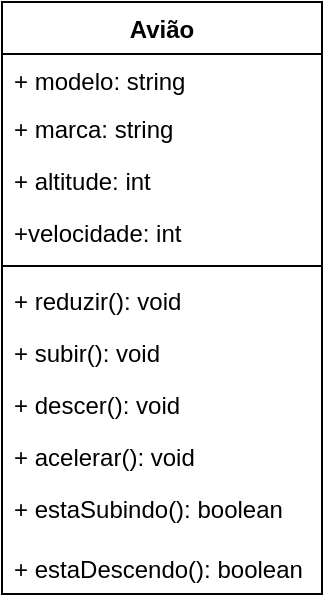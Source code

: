 <mxfile version="20.8.23" type="github">
  <diagram name="Página-1" id="DnmdfgA8noA33Kx1m2ER">
    <mxGraphModel dx="1434" dy="739" grid="1" gridSize="10" guides="1" tooltips="1" connect="1" arrows="1" fold="1" page="1" pageScale="1" pageWidth="827" pageHeight="1169" math="0" shadow="0">
      <root>
        <mxCell id="0" />
        <mxCell id="1" parent="0" />
        <mxCell id="Nt1aSOAqX1bRklwKCe8I-15" value="Avião" style="swimlane;fontStyle=1;align=center;verticalAlign=top;childLayout=stackLayout;horizontal=1;startSize=26;horizontalStack=0;resizeParent=1;resizeParentMax=0;resizeLast=0;collapsible=1;marginBottom=0;" vertex="1" parent="1">
          <mxGeometry x="334" y="70" width="160" height="296" as="geometry" />
        </mxCell>
        <mxCell id="Nt1aSOAqX1bRklwKCe8I-6" value="+ modelo: string&#xa;" style="text;strokeColor=none;fillColor=none;align=left;verticalAlign=top;spacingLeft=4;spacingRight=4;overflow=hidden;rotatable=0;points=[[0,0.5],[1,0.5]];portConstraint=eastwest;" vertex="1" parent="Nt1aSOAqX1bRklwKCe8I-15">
          <mxGeometry y="26" width="160" height="24" as="geometry" />
        </mxCell>
        <mxCell id="Nt1aSOAqX1bRklwKCe8I-7" value="+ marca: string" style="text;strokeColor=none;fillColor=none;align=left;verticalAlign=top;spacingLeft=4;spacingRight=4;overflow=hidden;rotatable=0;points=[[0,0.5],[1,0.5]];portConstraint=eastwest;" vertex="1" parent="Nt1aSOAqX1bRklwKCe8I-15">
          <mxGeometry y="50" width="160" height="26" as="geometry" />
        </mxCell>
        <mxCell id="Nt1aSOAqX1bRklwKCe8I-8" value="+ altitude: int" style="text;strokeColor=none;fillColor=none;align=left;verticalAlign=top;spacingLeft=4;spacingRight=4;overflow=hidden;rotatable=0;points=[[0,0.5],[1,0.5]];portConstraint=eastwest;" vertex="1" parent="Nt1aSOAqX1bRklwKCe8I-15">
          <mxGeometry y="76" width="160" height="26" as="geometry" />
        </mxCell>
        <mxCell id="Nt1aSOAqX1bRklwKCe8I-10" value="+velocidade: int&#xa;" style="text;strokeColor=none;fillColor=none;align=left;verticalAlign=top;spacingLeft=4;spacingRight=4;overflow=hidden;rotatable=0;points=[[0,0.5],[1,0.5]];portConstraint=eastwest;" vertex="1" parent="Nt1aSOAqX1bRklwKCe8I-15">
          <mxGeometry y="102" width="160" height="26" as="geometry" />
        </mxCell>
        <mxCell id="Nt1aSOAqX1bRklwKCe8I-17" value="" style="line;strokeWidth=1;fillColor=none;align=left;verticalAlign=middle;spacingTop=-1;spacingLeft=3;spacingRight=3;rotatable=0;labelPosition=right;points=[];portConstraint=eastwest;strokeColor=inherit;" vertex="1" parent="Nt1aSOAqX1bRklwKCe8I-15">
          <mxGeometry y="128" width="160" height="8" as="geometry" />
        </mxCell>
        <mxCell id="Nt1aSOAqX1bRklwKCe8I-14" value="+ reduzir(): void" style="text;strokeColor=none;fillColor=none;align=left;verticalAlign=top;spacingLeft=4;spacingRight=4;overflow=hidden;rotatable=0;points=[[0,0.5],[1,0.5]];portConstraint=eastwest;" vertex="1" parent="Nt1aSOAqX1bRklwKCe8I-15">
          <mxGeometry y="136" width="160" height="26" as="geometry" />
        </mxCell>
        <mxCell id="Nt1aSOAqX1bRklwKCe8I-19" value="+ subir(): void" style="text;strokeColor=none;fillColor=none;align=left;verticalAlign=top;spacingLeft=4;spacingRight=4;overflow=hidden;rotatable=0;points=[[0,0.5],[1,0.5]];portConstraint=eastwest;" vertex="1" parent="Nt1aSOAqX1bRklwKCe8I-15">
          <mxGeometry y="162" width="160" height="26" as="geometry" />
        </mxCell>
        <mxCell id="Nt1aSOAqX1bRklwKCe8I-20" value="+ descer(): void" style="text;strokeColor=none;fillColor=none;align=left;verticalAlign=top;spacingLeft=4;spacingRight=4;overflow=hidden;rotatable=0;points=[[0,0.5],[1,0.5]];portConstraint=eastwest;" vertex="1" parent="Nt1aSOAqX1bRklwKCe8I-15">
          <mxGeometry y="188" width="160" height="26" as="geometry" />
        </mxCell>
        <mxCell id="Nt1aSOAqX1bRklwKCe8I-21" value="+ acelerar(): void" style="text;strokeColor=none;fillColor=none;align=left;verticalAlign=top;spacingLeft=4;spacingRight=4;overflow=hidden;rotatable=0;points=[[0,0.5],[1,0.5]];portConstraint=eastwest;" vertex="1" parent="Nt1aSOAqX1bRklwKCe8I-15">
          <mxGeometry y="214" width="160" height="26" as="geometry" />
        </mxCell>
        <mxCell id="Nt1aSOAqX1bRklwKCe8I-22" value="+ estaSubindo(): boolean" style="text;strokeColor=none;fillColor=none;align=left;verticalAlign=top;spacingLeft=4;spacingRight=4;overflow=hidden;rotatable=0;points=[[0,0.5],[1,0.5]];portConstraint=eastwest;" vertex="1" parent="Nt1aSOAqX1bRklwKCe8I-15">
          <mxGeometry y="240" width="160" height="30" as="geometry" />
        </mxCell>
        <mxCell id="Nt1aSOAqX1bRklwKCe8I-23" value="+ estaDescendo(): boolean" style="text;strokeColor=none;fillColor=none;align=left;verticalAlign=top;spacingLeft=4;spacingRight=4;overflow=hidden;rotatable=0;points=[[0,0.5],[1,0.5]];portConstraint=eastwest;" vertex="1" parent="Nt1aSOAqX1bRklwKCe8I-15">
          <mxGeometry y="270" width="160" height="26" as="geometry" />
        </mxCell>
      </root>
    </mxGraphModel>
  </diagram>
</mxfile>
